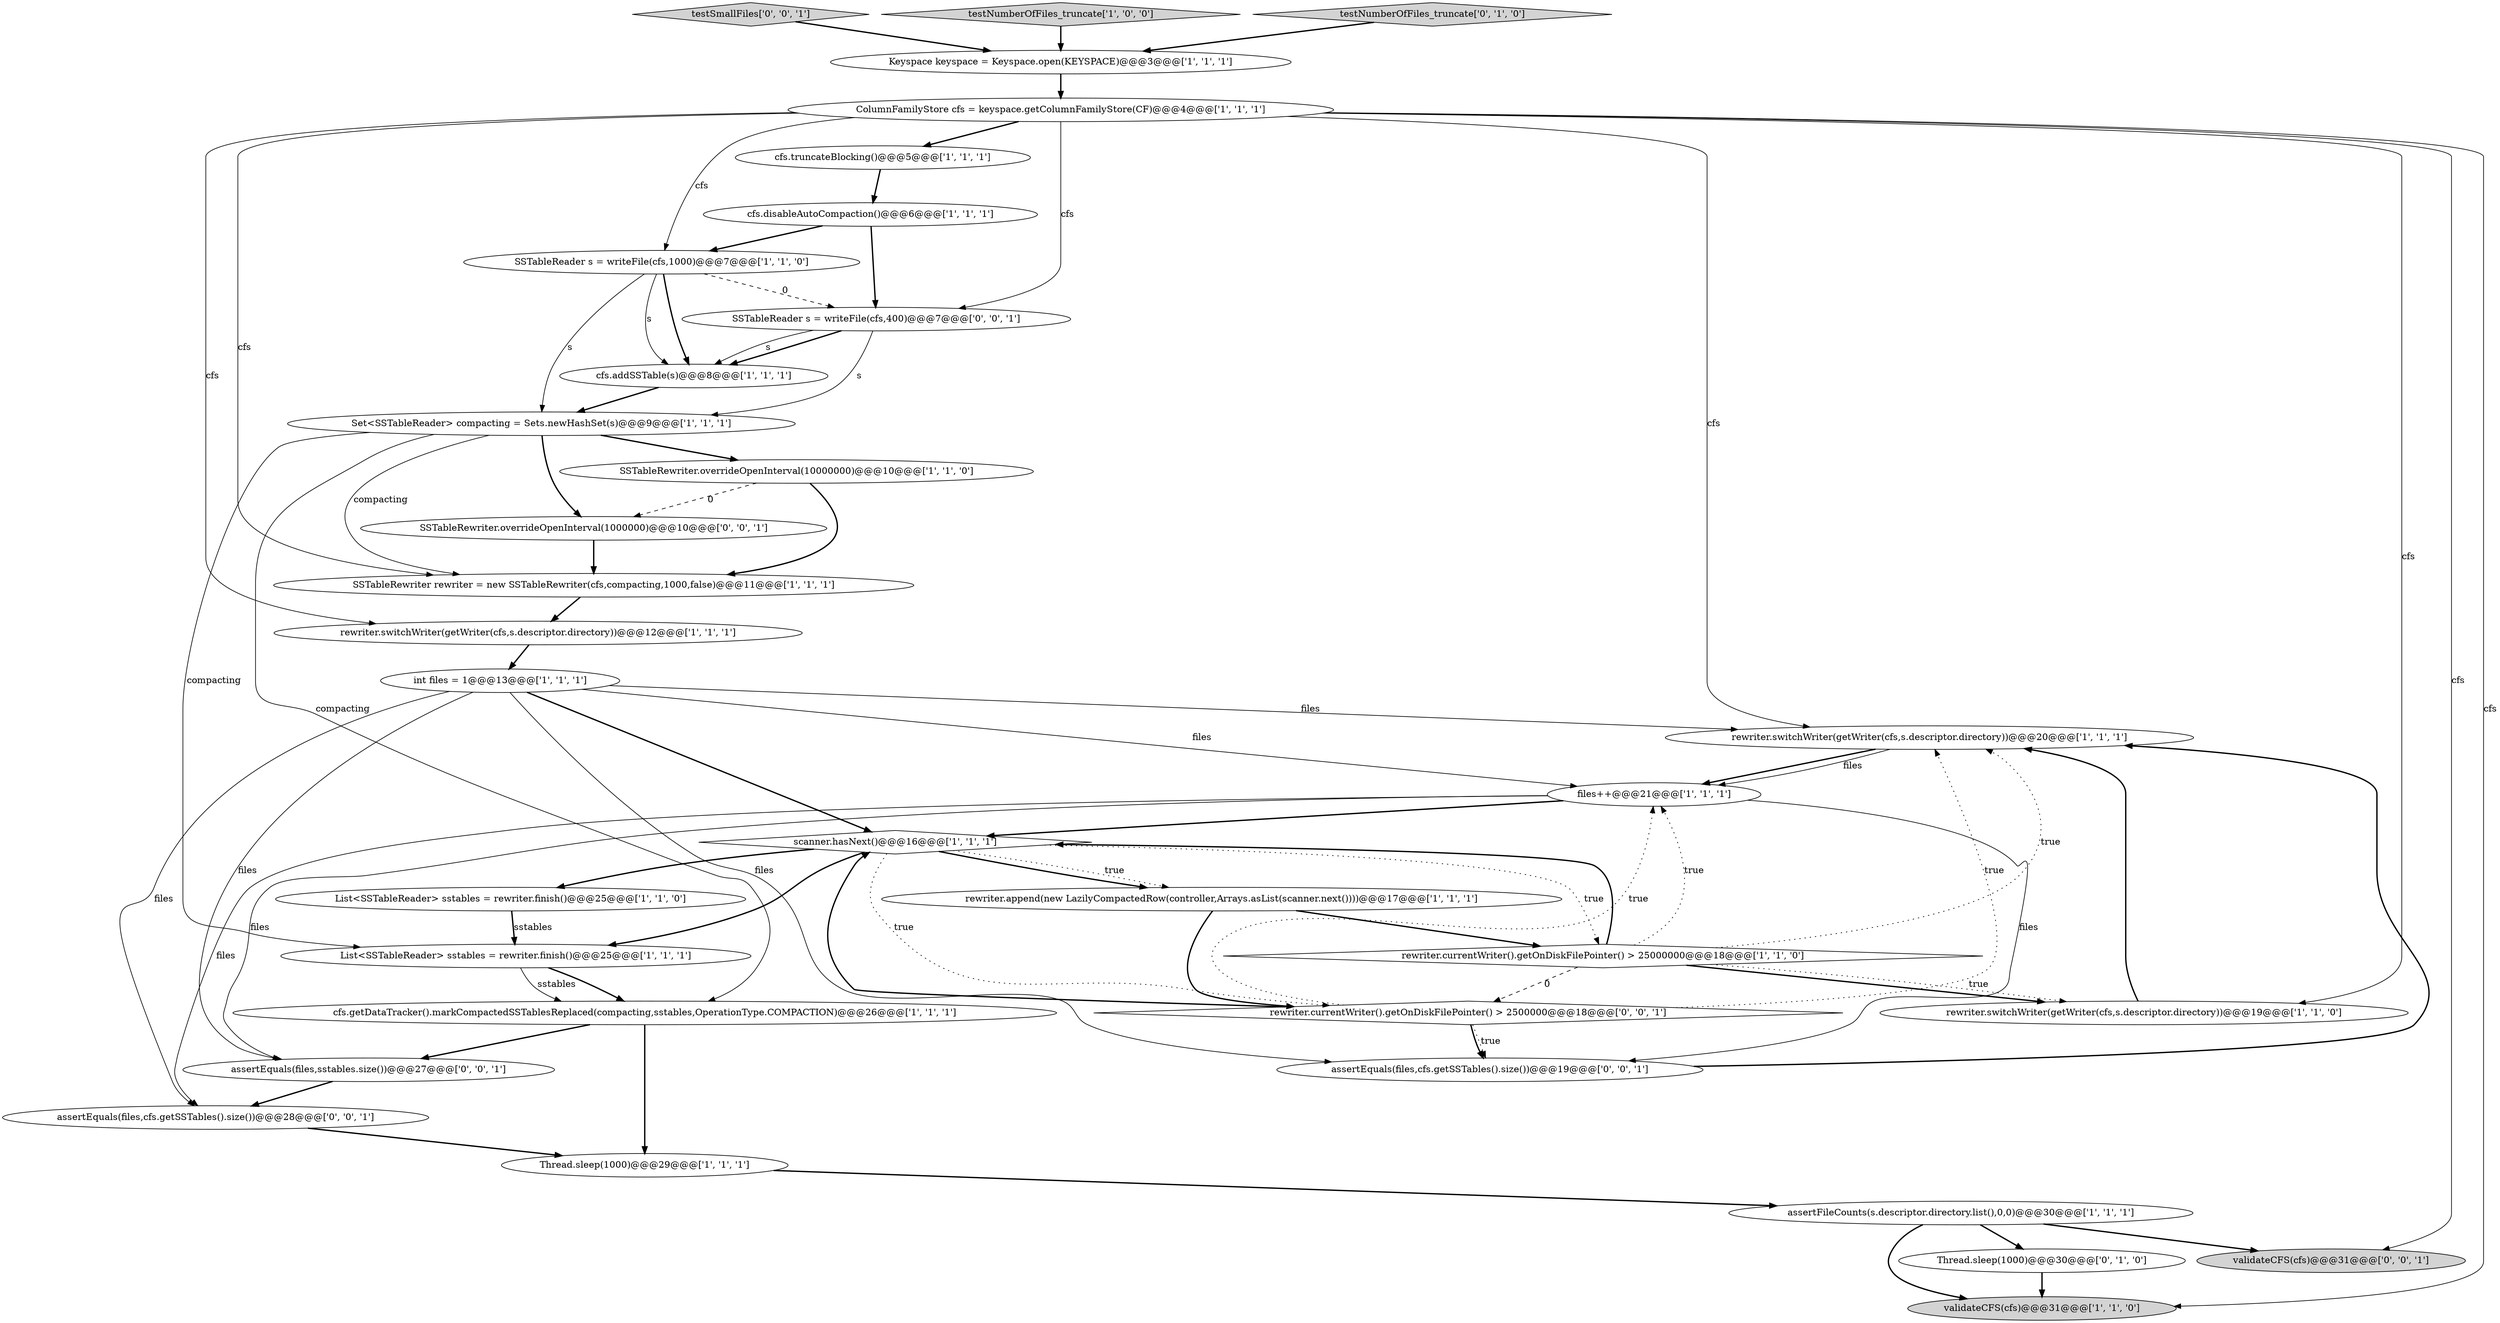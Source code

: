 digraph {
19 [style = filled, label = "rewriter.switchWriter(getWriter(cfs,s.descriptor.directory))@@@20@@@['1', '1', '1']", fillcolor = white, shape = ellipse image = "AAA0AAABBB1BBB"];
27 [style = filled, label = "rewriter.currentWriter().getOnDiskFilePointer() > 2500000@@@18@@@['0', '0', '1']", fillcolor = white, shape = diamond image = "AAA0AAABBB3BBB"];
8 [style = filled, label = "SSTableRewriter.overrideOpenInterval(10000000)@@@10@@@['1', '1', '0']", fillcolor = white, shape = ellipse image = "AAA0AAABBB1BBB"];
9 [style = filled, label = "rewriter.switchWriter(getWriter(cfs,s.descriptor.directory))@@@19@@@['1', '1', '0']", fillcolor = white, shape = ellipse image = "AAA0AAABBB1BBB"];
0 [style = filled, label = "cfs.getDataTracker().markCompactedSSTablesReplaced(compacting,sstables,OperationType.COMPACTION)@@@26@@@['1', '1', '1']", fillcolor = white, shape = ellipse image = "AAA0AAABBB1BBB"];
14 [style = filled, label = "scanner.hasNext()@@@16@@@['1', '1', '1']", fillcolor = white, shape = diamond image = "AAA0AAABBB1BBB"];
12 [style = filled, label = "rewriter.currentWriter().getOnDiskFilePointer() > 25000000@@@18@@@['1', '1', '0']", fillcolor = white, shape = diamond image = "AAA0AAABBB1BBB"];
18 [style = filled, label = "int files = 1@@@13@@@['1', '1', '1']", fillcolor = white, shape = ellipse image = "AAA0AAABBB1BBB"];
32 [style = filled, label = "SSTableRewriter.overrideOpenInterval(1000000)@@@10@@@['0', '0', '1']", fillcolor = white, shape = ellipse image = "AAA0AAABBB3BBB"];
24 [style = filled, label = "Thread.sleep(1000)@@@30@@@['0', '1', '0']", fillcolor = white, shape = ellipse image = "AAA1AAABBB2BBB"];
2 [style = filled, label = "List<SSTableReader> sstables = rewriter.finish()@@@25@@@['1', '1', '1']", fillcolor = white, shape = ellipse image = "AAA0AAABBB1BBB"];
30 [style = filled, label = "testSmallFiles['0', '0', '1']", fillcolor = lightgray, shape = diamond image = "AAA0AAABBB3BBB"];
20 [style = filled, label = "files++@@@21@@@['1', '1', '1']", fillcolor = white, shape = ellipse image = "AAA0AAABBB1BBB"];
1 [style = filled, label = "rewriter.switchWriter(getWriter(cfs,s.descriptor.directory))@@@12@@@['1', '1', '1']", fillcolor = white, shape = ellipse image = "AAA0AAABBB1BBB"];
16 [style = filled, label = "ColumnFamilyStore cfs = keyspace.getColumnFamilyStore(CF)@@@4@@@['1', '1', '1']", fillcolor = white, shape = ellipse image = "AAA0AAABBB1BBB"];
21 [style = filled, label = "Keyspace keyspace = Keyspace.open(KEYSPACE)@@@3@@@['1', '1', '1']", fillcolor = white, shape = ellipse image = "AAA0AAABBB1BBB"];
13 [style = filled, label = "SSTableReader s = writeFile(cfs,1000)@@@7@@@['1', '1', '0']", fillcolor = white, shape = ellipse image = "AAA0AAABBB1BBB"];
28 [style = filled, label = "validateCFS(cfs)@@@31@@@['0', '0', '1']", fillcolor = lightgray, shape = ellipse image = "AAA0AAABBB3BBB"];
11 [style = filled, label = "rewriter.append(new LazilyCompactedRow(controller,Arrays.asList(scanner.next())))@@@17@@@['1', '1', '1']", fillcolor = white, shape = ellipse image = "AAA0AAABBB1BBB"];
33 [style = filled, label = "assertEquals(files,sstables.size())@@@27@@@['0', '0', '1']", fillcolor = white, shape = ellipse image = "AAA0AAABBB3BBB"];
26 [style = filled, label = "assertEquals(files,cfs.getSSTables().size())@@@28@@@['0', '0', '1']", fillcolor = white, shape = ellipse image = "AAA0AAABBB3BBB"];
17 [style = filled, label = "validateCFS(cfs)@@@31@@@['1', '1', '0']", fillcolor = lightgray, shape = ellipse image = "AAA0AAABBB1BBB"];
7 [style = filled, label = "Thread.sleep(1000)@@@29@@@['1', '1', '1']", fillcolor = white, shape = ellipse image = "AAA0AAABBB1BBB"];
22 [style = filled, label = "SSTableRewriter rewriter = new SSTableRewriter(cfs,compacting,1000,false)@@@11@@@['1', '1', '1']", fillcolor = white, shape = ellipse image = "AAA0AAABBB1BBB"];
4 [style = filled, label = "testNumberOfFiles_truncate['1', '0', '0']", fillcolor = lightgray, shape = diamond image = "AAA0AAABBB1BBB"];
23 [style = filled, label = "assertFileCounts(s.descriptor.directory.list(),0,0)@@@30@@@['1', '1', '1']", fillcolor = white, shape = ellipse image = "AAA0AAABBB1BBB"];
5 [style = filled, label = "cfs.disableAutoCompaction()@@@6@@@['1', '1', '1']", fillcolor = white, shape = ellipse image = "AAA0AAABBB1BBB"];
6 [style = filled, label = "cfs.truncateBlocking()@@@5@@@['1', '1', '1']", fillcolor = white, shape = ellipse image = "AAA0AAABBB1BBB"];
29 [style = filled, label = "SSTableReader s = writeFile(cfs,400)@@@7@@@['0', '0', '1']", fillcolor = white, shape = ellipse image = "AAA0AAABBB3BBB"];
3 [style = filled, label = "List<SSTableReader> sstables = rewriter.finish()@@@25@@@['1', '1', '0']", fillcolor = white, shape = ellipse image = "AAA0AAABBB1BBB"];
25 [style = filled, label = "testNumberOfFiles_truncate['0', '1', '0']", fillcolor = lightgray, shape = diamond image = "AAA0AAABBB2BBB"];
31 [style = filled, label = "assertEquals(files,cfs.getSSTables().size())@@@19@@@['0', '0', '1']", fillcolor = white, shape = ellipse image = "AAA0AAABBB3BBB"];
10 [style = filled, label = "cfs.addSSTable(s)@@@8@@@['1', '1', '1']", fillcolor = white, shape = ellipse image = "AAA0AAABBB1BBB"];
15 [style = filled, label = "Set<SSTableReader> compacting = Sets.newHashSet(s)@@@9@@@['1', '1', '1']", fillcolor = white, shape = ellipse image = "AAA0AAABBB1BBB"];
18->20 [style = solid, label="files"];
15->0 [style = solid, label="compacting"];
9->19 [style = bold, label=""];
7->23 [style = bold, label=""];
27->14 [style = bold, label=""];
20->33 [style = solid, label="files"];
20->31 [style = solid, label="files"];
0->33 [style = bold, label=""];
3->2 [style = solid, label="sstables"];
11->12 [style = bold, label=""];
14->3 [style = bold, label=""];
16->17 [style = solid, label="cfs"];
13->10 [style = solid, label="s"];
27->20 [style = dotted, label="true"];
30->21 [style = bold, label=""];
16->19 [style = solid, label="cfs"];
3->2 [style = bold, label=""];
23->24 [style = bold, label=""];
0->7 [style = bold, label=""];
12->14 [style = bold, label=""];
19->20 [style = bold, label=""];
21->16 [style = bold, label=""];
16->13 [style = solid, label="cfs"];
18->19 [style = solid, label="files"];
12->19 [style = dotted, label="true"];
24->17 [style = bold, label=""];
16->22 [style = solid, label="cfs"];
14->27 [style = dotted, label="true"];
1->18 [style = bold, label=""];
16->1 [style = solid, label="cfs"];
15->2 [style = solid, label="compacting"];
20->26 [style = solid, label="files"];
12->27 [style = dashed, label="0"];
15->22 [style = solid, label="compacting"];
14->11 [style = bold, label=""];
18->33 [style = solid, label="files"];
14->12 [style = dotted, label="true"];
12->20 [style = dotted, label="true"];
29->10 [style = solid, label="s"];
27->19 [style = dotted, label="true"];
5->13 [style = bold, label=""];
11->27 [style = bold, label=""];
12->9 [style = bold, label=""];
25->21 [style = bold, label=""];
16->28 [style = solid, label="cfs"];
12->9 [style = dotted, label="true"];
18->31 [style = solid, label="files"];
8->32 [style = dashed, label="0"];
8->22 [style = bold, label=""];
16->29 [style = solid, label="cfs"];
13->29 [style = dashed, label="0"];
16->6 [style = bold, label=""];
6->5 [style = bold, label=""];
5->29 [style = bold, label=""];
29->10 [style = bold, label=""];
32->22 [style = bold, label=""];
14->2 [style = bold, label=""];
26->7 [style = bold, label=""];
16->9 [style = solid, label="cfs"];
10->15 [style = bold, label=""];
2->0 [style = bold, label=""];
23->28 [style = bold, label=""];
18->26 [style = solid, label="files"];
15->32 [style = bold, label=""];
14->11 [style = dotted, label="true"];
29->15 [style = solid, label="s"];
13->10 [style = bold, label=""];
18->14 [style = bold, label=""];
20->14 [style = bold, label=""];
22->1 [style = bold, label=""];
15->8 [style = bold, label=""];
23->17 [style = bold, label=""];
4->21 [style = bold, label=""];
2->0 [style = solid, label="sstables"];
27->31 [style = bold, label=""];
31->19 [style = bold, label=""];
19->20 [style = solid, label="files"];
13->15 [style = solid, label="s"];
33->26 [style = bold, label=""];
27->31 [style = dotted, label="true"];
}
